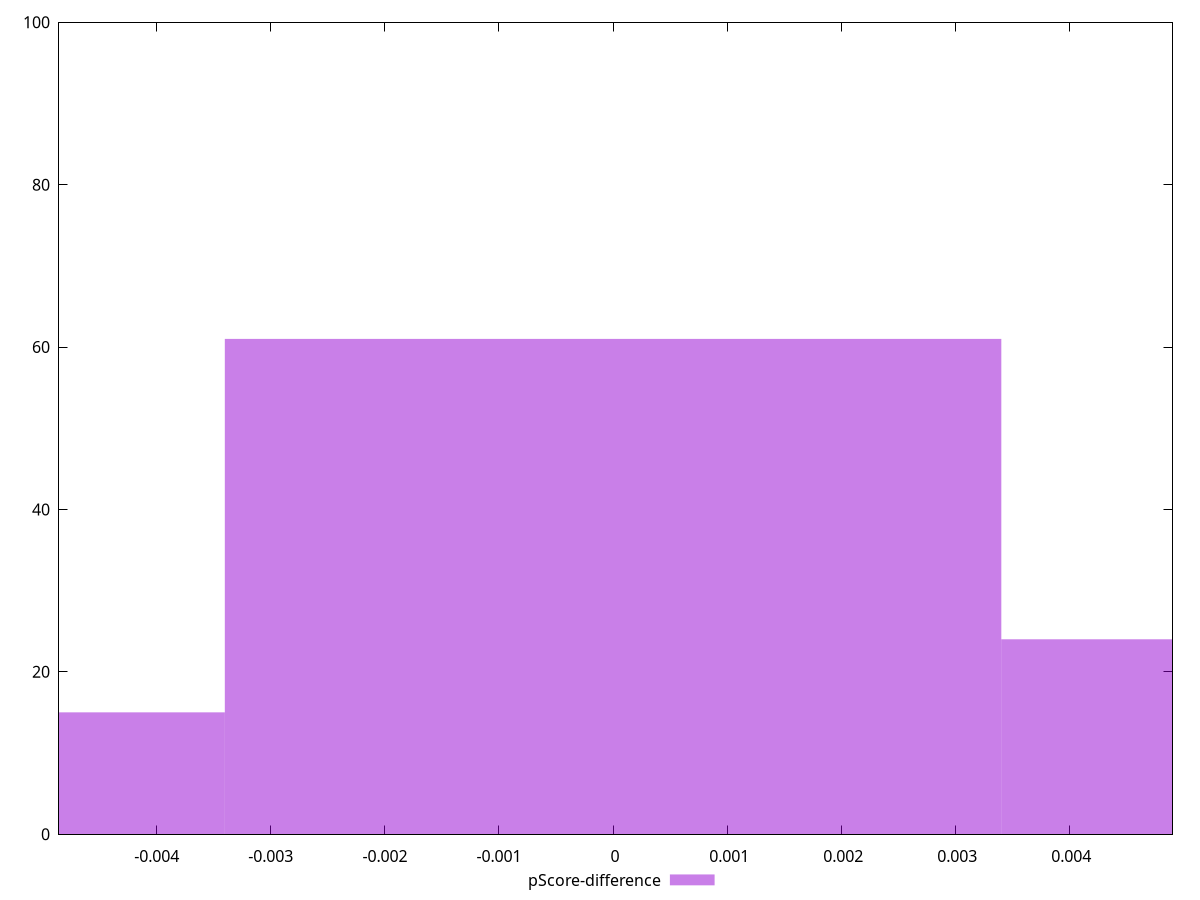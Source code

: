 reset

$pScoreDifference <<EOF
0 61
-0.006807208385466549 15
0.006807208385466549 24
EOF

set key outside below
set boxwidth 0.006807208385466549
set xrange [-0.0048572206220824365:0.0049043149967641225]
set yrange [0:100]
set trange [0:100]
set style fill transparent solid 0.5 noborder
set terminal svg size 640, 490 enhanced background rgb 'white'
set output "reprap/interactive/samples/pages+cached/pScore-difference/histogram.svg"

plot $pScoreDifference title "pScore-difference" with boxes

reset
